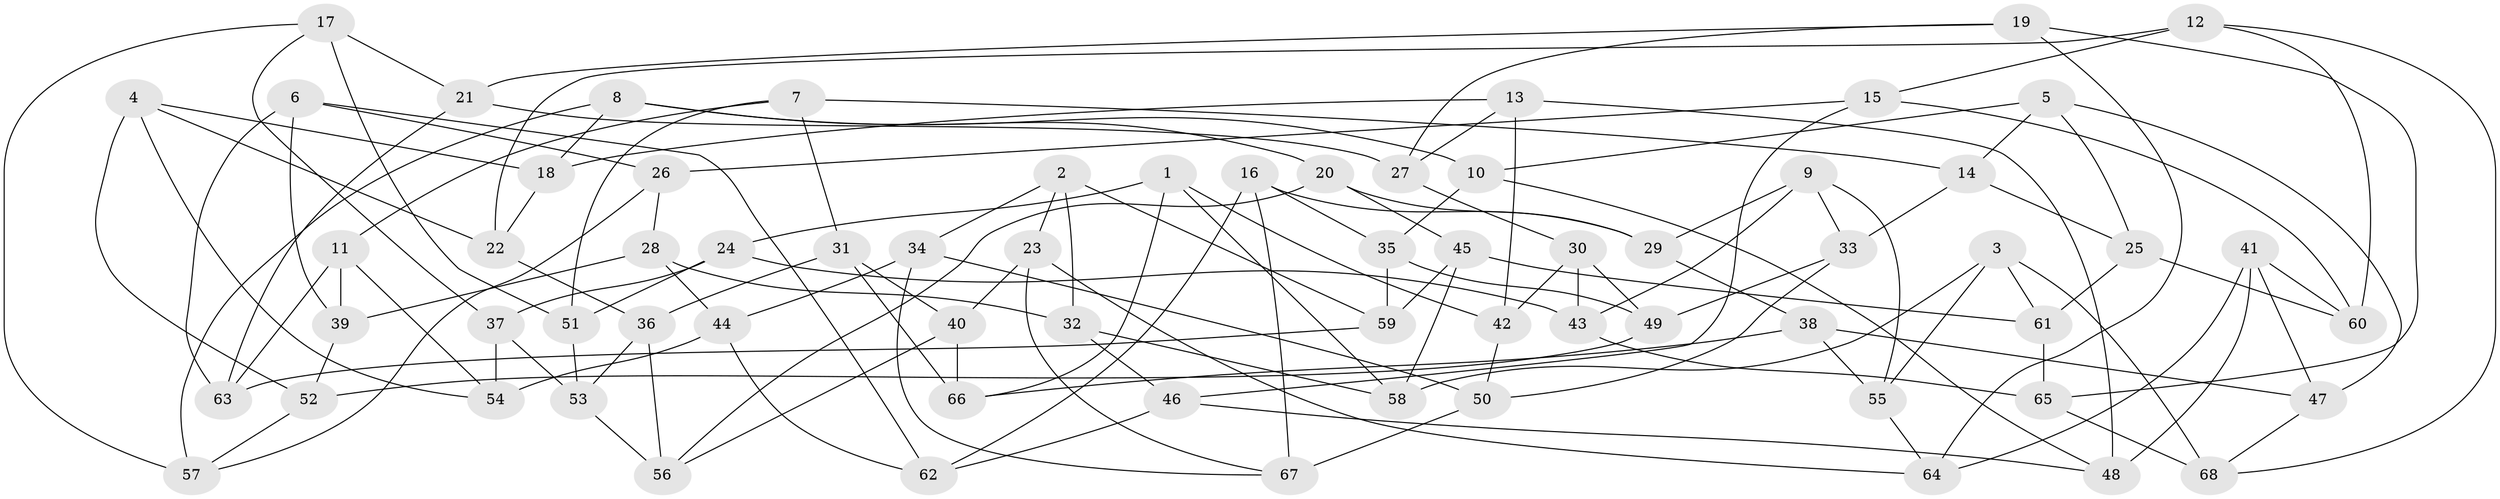 // Generated by graph-tools (version 1.1) at 2025/16/03/09/25 04:16:13]
// undirected, 68 vertices, 136 edges
graph export_dot {
graph [start="1"]
  node [color=gray90,style=filled];
  1;
  2;
  3;
  4;
  5;
  6;
  7;
  8;
  9;
  10;
  11;
  12;
  13;
  14;
  15;
  16;
  17;
  18;
  19;
  20;
  21;
  22;
  23;
  24;
  25;
  26;
  27;
  28;
  29;
  30;
  31;
  32;
  33;
  34;
  35;
  36;
  37;
  38;
  39;
  40;
  41;
  42;
  43;
  44;
  45;
  46;
  47;
  48;
  49;
  50;
  51;
  52;
  53;
  54;
  55;
  56;
  57;
  58;
  59;
  60;
  61;
  62;
  63;
  64;
  65;
  66;
  67;
  68;
  1 -- 24;
  1 -- 58;
  1 -- 42;
  1 -- 66;
  2 -- 23;
  2 -- 32;
  2 -- 34;
  2 -- 59;
  3 -- 55;
  3 -- 58;
  3 -- 68;
  3 -- 61;
  4 -- 54;
  4 -- 22;
  4 -- 18;
  4 -- 52;
  5 -- 47;
  5 -- 14;
  5 -- 25;
  5 -- 10;
  6 -- 63;
  6 -- 62;
  6 -- 39;
  6 -- 26;
  7 -- 11;
  7 -- 14;
  7 -- 31;
  7 -- 51;
  8 -- 18;
  8 -- 20;
  8 -- 10;
  8 -- 57;
  9 -- 29;
  9 -- 43;
  9 -- 55;
  9 -- 33;
  10 -- 35;
  10 -- 48;
  11 -- 39;
  11 -- 63;
  11 -- 54;
  12 -- 60;
  12 -- 22;
  12 -- 15;
  12 -- 68;
  13 -- 42;
  13 -- 27;
  13 -- 18;
  13 -- 48;
  14 -- 25;
  14 -- 33;
  15 -- 60;
  15 -- 26;
  15 -- 46;
  16 -- 29;
  16 -- 67;
  16 -- 62;
  16 -- 35;
  17 -- 57;
  17 -- 21;
  17 -- 37;
  17 -- 51;
  18 -- 22;
  19 -- 64;
  19 -- 21;
  19 -- 65;
  19 -- 27;
  20 -- 29;
  20 -- 56;
  20 -- 45;
  21 -- 63;
  21 -- 27;
  22 -- 36;
  23 -- 40;
  23 -- 64;
  23 -- 67;
  24 -- 51;
  24 -- 43;
  24 -- 37;
  25 -- 61;
  25 -- 60;
  26 -- 57;
  26 -- 28;
  27 -- 30;
  28 -- 32;
  28 -- 39;
  28 -- 44;
  29 -- 38;
  30 -- 42;
  30 -- 49;
  30 -- 43;
  31 -- 40;
  31 -- 36;
  31 -- 66;
  32 -- 58;
  32 -- 46;
  33 -- 49;
  33 -- 50;
  34 -- 50;
  34 -- 44;
  34 -- 67;
  35 -- 59;
  35 -- 49;
  36 -- 53;
  36 -- 56;
  37 -- 54;
  37 -- 53;
  38 -- 55;
  38 -- 47;
  38 -- 66;
  39 -- 52;
  40 -- 56;
  40 -- 66;
  41 -- 47;
  41 -- 60;
  41 -- 48;
  41 -- 64;
  42 -- 50;
  43 -- 65;
  44 -- 62;
  44 -- 54;
  45 -- 59;
  45 -- 61;
  45 -- 58;
  46 -- 48;
  46 -- 62;
  47 -- 68;
  49 -- 52;
  50 -- 67;
  51 -- 53;
  52 -- 57;
  53 -- 56;
  55 -- 64;
  59 -- 63;
  61 -- 65;
  65 -- 68;
}

